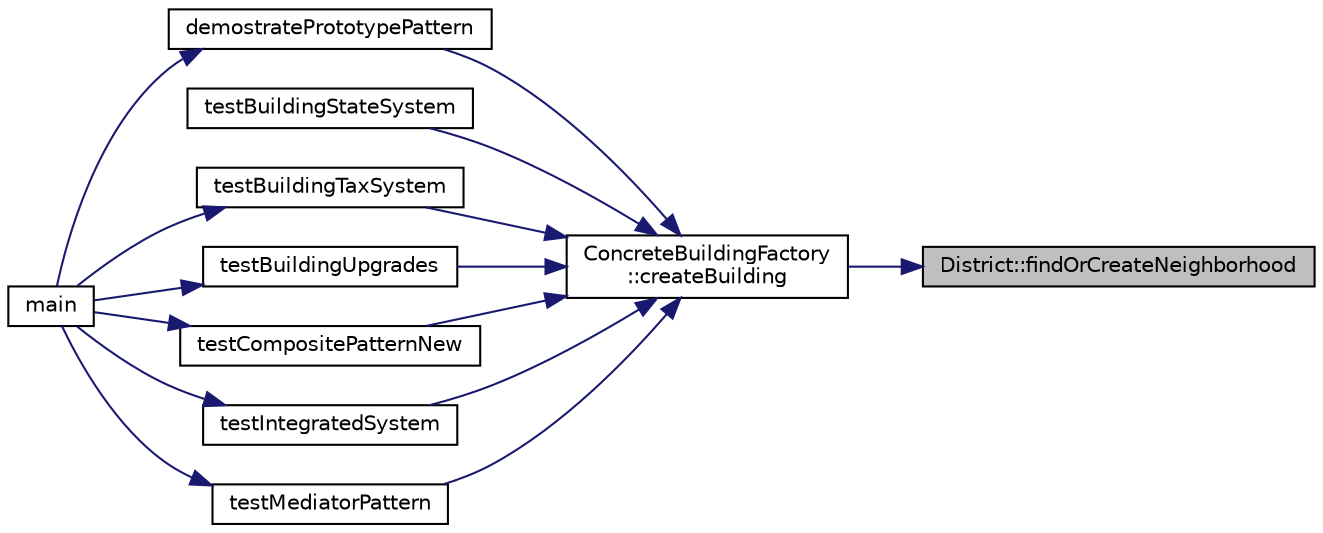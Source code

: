 digraph "District::findOrCreateNeighborhood"
{
 // LATEX_PDF_SIZE
  edge [fontname="Helvetica",fontsize="10",labelfontname="Helvetica",labelfontsize="10"];
  node [fontname="Helvetica",fontsize="10",shape=record];
  rankdir="RL";
  Node1 [label="District::findOrCreateNeighborhood",height=0.2,width=0.4,color="black", fillcolor="grey75", style="filled", fontcolor="black",tooltip=" "];
  Node1 -> Node2 [dir="back",color="midnightblue",fontsize="10",style="solid",fontname="Helvetica"];
  Node2 [label="ConcreteBuildingFactory\l::createBuilding",height=0.2,width=0.4,color="black", fillcolor="white", style="filled",URL="$classConcreteBuildingFactory.html#a7bfea29ce0e7c7272b82096d147e9c98",tooltip="Creates a new building of the specified type."];
  Node2 -> Node3 [dir="back",color="midnightblue",fontsize="10",style="solid",fontname="Helvetica"];
  Node3 [label="demostratePrototypePattern",height=0.2,width=0.4,color="black", fillcolor="white", style="filled",URL="$main_8cpp.html#a84baf487fe0bebf8de425799d3e53be4",tooltip=" "];
  Node3 -> Node4 [dir="back",color="midnightblue",fontsize="10",style="solid",fontname="Helvetica"];
  Node4 [label="main",height=0.2,width=0.4,color="black", fillcolor="white", style="filled",URL="$main_8cpp.html#ae66f6b31b5ad750f1fe042a706a4e3d4",tooltip="Main program entry point."];
  Node2 -> Node5 [dir="back",color="midnightblue",fontsize="10",style="solid",fontname="Helvetica"];
  Node5 [label="testBuildingStateSystem",height=0.2,width=0.4,color="black", fillcolor="white", style="filled",URL="$main_8cpp.html#a908e8a0a3c16a6f88aa7735df0c39b13",tooltip=" "];
  Node2 -> Node6 [dir="back",color="midnightblue",fontsize="10",style="solid",fontname="Helvetica"];
  Node6 [label="testBuildingTaxSystem",height=0.2,width=0.4,color="black", fillcolor="white", style="filled",URL="$main_8cpp.html#ac4762b9da950d5274021fae8923400ee",tooltip=" "];
  Node6 -> Node4 [dir="back",color="midnightblue",fontsize="10",style="solid",fontname="Helvetica"];
  Node2 -> Node7 [dir="back",color="midnightblue",fontsize="10",style="solid",fontname="Helvetica"];
  Node7 [label="testBuildingUpgrades",height=0.2,width=0.4,color="black", fillcolor="white", style="filled",URL="$main_8cpp.html#af1c85c60ddb2951dfd9ccc7c4a6ad30b",tooltip=" "];
  Node7 -> Node4 [dir="back",color="midnightblue",fontsize="10",style="solid",fontname="Helvetica"];
  Node2 -> Node8 [dir="back",color="midnightblue",fontsize="10",style="solid",fontname="Helvetica"];
  Node8 [label="testCompositePatternNew",height=0.2,width=0.4,color="black", fillcolor="white", style="filled",URL="$main_8cpp.html#a3bfd544cef1b06f544318ca40d808a2e",tooltip=" "];
  Node8 -> Node4 [dir="back",color="midnightblue",fontsize="10",style="solid",fontname="Helvetica"];
  Node2 -> Node9 [dir="back",color="midnightblue",fontsize="10",style="solid",fontname="Helvetica"];
  Node9 [label="testIntegratedSystem",height=0.2,width=0.4,color="black", fillcolor="white", style="filled",URL="$main_8cpp.html#a859f1c4b77421f0cb0f62ba1bfd06029",tooltip=" "];
  Node9 -> Node4 [dir="back",color="midnightblue",fontsize="10",style="solid",fontname="Helvetica"];
  Node2 -> Node10 [dir="back",color="midnightblue",fontsize="10",style="solid",fontname="Helvetica"];
  Node10 [label="testMediatorPattern",height=0.2,width=0.4,color="black", fillcolor="white", style="filled",URL="$main_8cpp.html#ad9a6a50886ac6638fbfd00a12d919298",tooltip=" "];
  Node10 -> Node4 [dir="back",color="midnightblue",fontsize="10",style="solid",fontname="Helvetica"];
}
